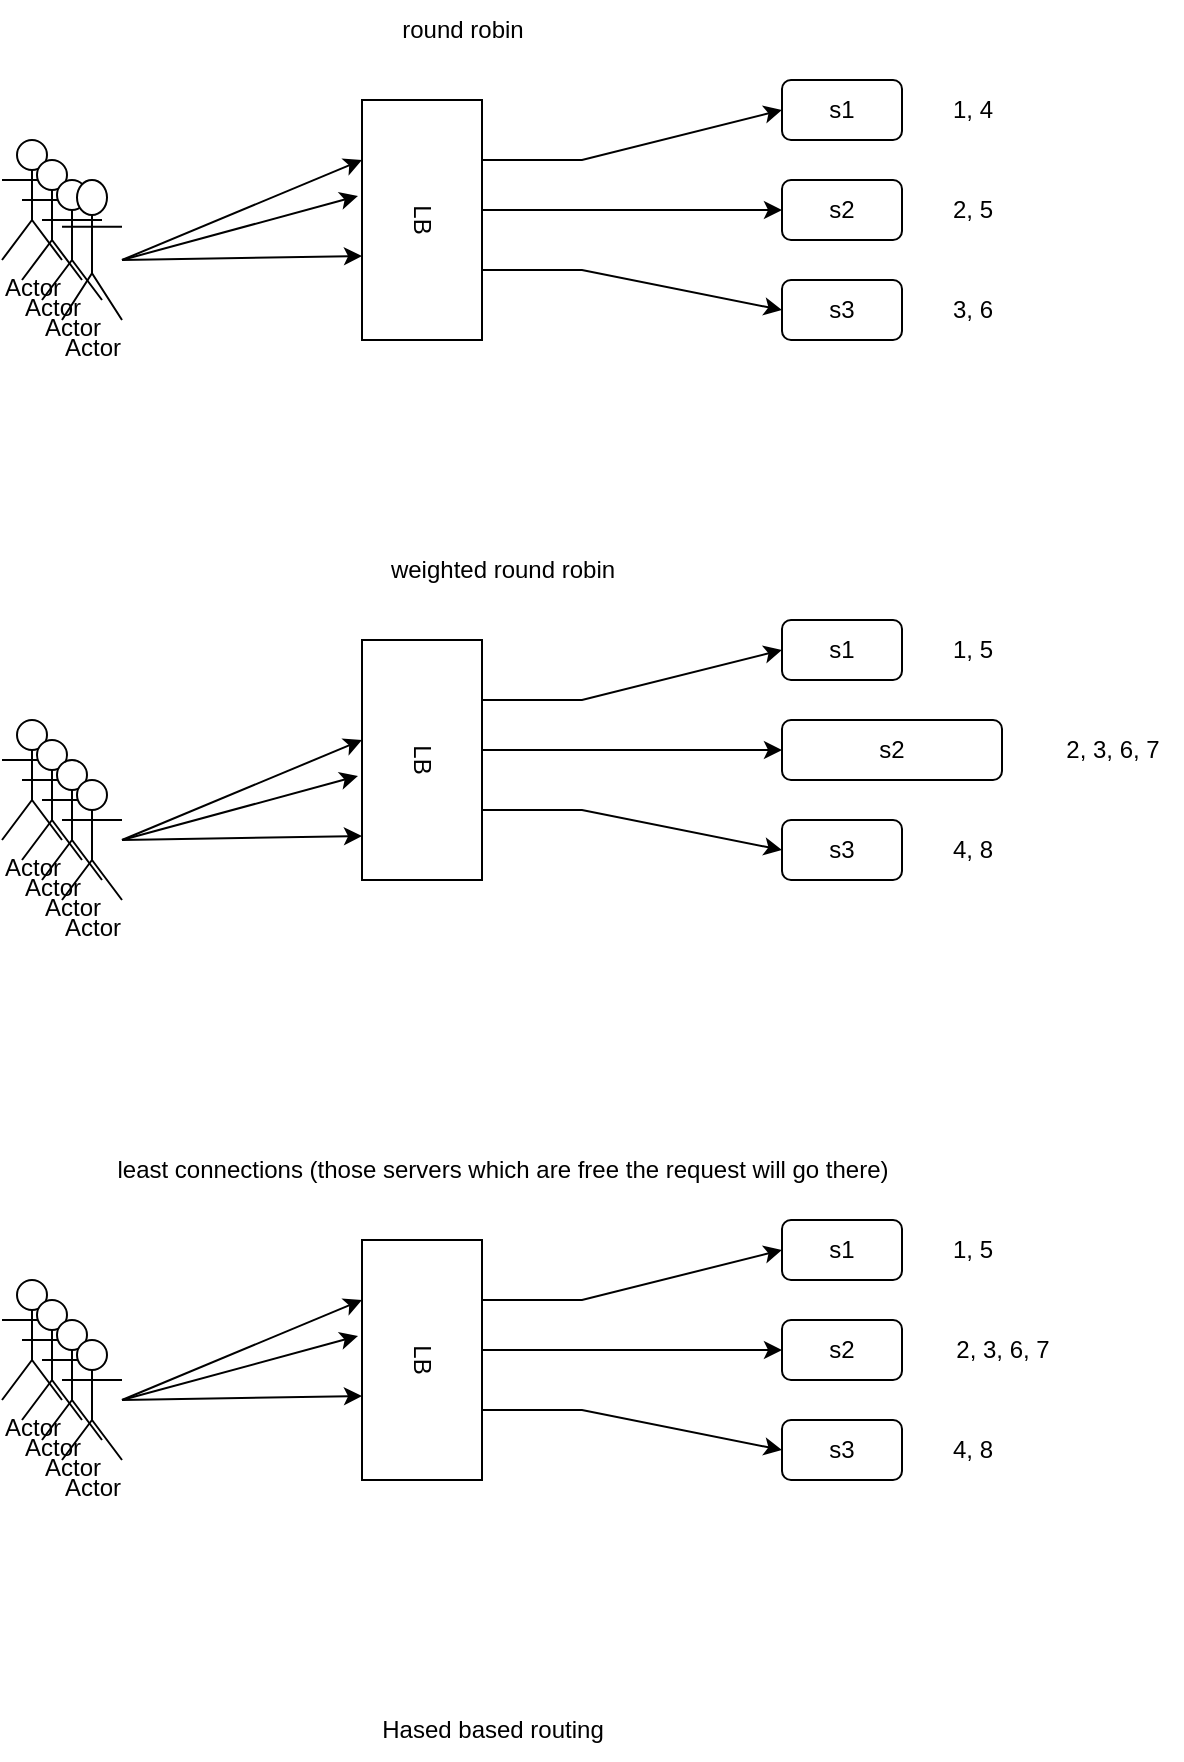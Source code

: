 <mxfile version="24.7.5">
  <diagram name="Page-1" id="eKm0VzZ6zvyhXqVyssxc">
    <mxGraphModel dx="880" dy="434" grid="1" gridSize="10" guides="1" tooltips="1" connect="1" arrows="1" fold="1" page="1" pageScale="1" pageWidth="1200" pageHeight="1600" math="0" shadow="0">
      <root>
        <mxCell id="0" />
        <mxCell id="1" parent="0" />
        <mxCell id="fp1AgDsGGKCfpJwvSOB1-1" value="LB" style="rounded=0;whiteSpace=wrap;html=1;rotation=90;" vertex="1" parent="1">
          <mxGeometry x="290" y="170" width="120" height="60" as="geometry" />
        </mxCell>
        <mxCell id="fp1AgDsGGKCfpJwvSOB1-2" value="s1" style="rounded=1;whiteSpace=wrap;html=1;" vertex="1" parent="1">
          <mxGeometry x="530" y="130" width="60" height="30" as="geometry" />
        </mxCell>
        <mxCell id="fp1AgDsGGKCfpJwvSOB1-3" value="s2" style="rounded=1;whiteSpace=wrap;html=1;" vertex="1" parent="1">
          <mxGeometry x="530" y="180" width="60" height="30" as="geometry" />
        </mxCell>
        <mxCell id="fp1AgDsGGKCfpJwvSOB1-4" value="s3" style="rounded=1;whiteSpace=wrap;html=1;" vertex="1" parent="1">
          <mxGeometry x="530" y="230" width="60" height="30" as="geometry" />
        </mxCell>
        <mxCell id="fp1AgDsGGKCfpJwvSOB1-5" value="" style="endArrow=classic;html=1;rounded=0;exitX=0.25;exitY=0;exitDx=0;exitDy=0;entryX=0;entryY=0.5;entryDx=0;entryDy=0;" edge="1" parent="1" source="fp1AgDsGGKCfpJwvSOB1-1" target="fp1AgDsGGKCfpJwvSOB1-2">
          <mxGeometry width="50" height="50" relative="1" as="geometry">
            <mxPoint x="410" y="200" as="sourcePoint" />
            <mxPoint x="480" y="170" as="targetPoint" />
            <Array as="points">
              <mxPoint x="430" y="170" />
            </Array>
          </mxGeometry>
        </mxCell>
        <mxCell id="fp1AgDsGGKCfpJwvSOB1-6" value="" style="endArrow=classic;html=1;rounded=0;exitX=0.25;exitY=0;exitDx=0;exitDy=0;entryX=0;entryY=0.5;entryDx=0;entryDy=0;" edge="1" parent="1" target="fp1AgDsGGKCfpJwvSOB1-3">
          <mxGeometry width="50" height="50" relative="1" as="geometry">
            <mxPoint x="380" y="195" as="sourcePoint" />
            <mxPoint x="530" y="170" as="targetPoint" />
            <Array as="points">
              <mxPoint x="430" y="195" />
            </Array>
          </mxGeometry>
        </mxCell>
        <mxCell id="fp1AgDsGGKCfpJwvSOB1-7" value="" style="endArrow=classic;html=1;rounded=0;exitX=0.25;exitY=0;exitDx=0;exitDy=0;entryX=0;entryY=0.5;entryDx=0;entryDy=0;" edge="1" parent="1" target="fp1AgDsGGKCfpJwvSOB1-4">
          <mxGeometry width="50" height="50" relative="1" as="geometry">
            <mxPoint x="380" y="225" as="sourcePoint" />
            <mxPoint x="530" y="200" as="targetPoint" />
            <Array as="points">
              <mxPoint x="430" y="225" />
            </Array>
          </mxGeometry>
        </mxCell>
        <mxCell id="fp1AgDsGGKCfpJwvSOB1-8" value="round robin" style="text;html=1;align=center;verticalAlign=middle;resizable=0;points=[];autosize=1;strokeColor=none;fillColor=none;" vertex="1" parent="1">
          <mxGeometry x="330" y="90" width="80" height="30" as="geometry" />
        </mxCell>
        <mxCell id="fp1AgDsGGKCfpJwvSOB1-9" value="1, 4" style="text;html=1;align=center;verticalAlign=middle;resizable=0;points=[];autosize=1;strokeColor=none;fillColor=none;" vertex="1" parent="1">
          <mxGeometry x="605" y="130" width="40" height="30" as="geometry" />
        </mxCell>
        <mxCell id="fp1AgDsGGKCfpJwvSOB1-10" value="2, 5" style="text;html=1;align=center;verticalAlign=middle;resizable=0;points=[];autosize=1;strokeColor=none;fillColor=none;" vertex="1" parent="1">
          <mxGeometry x="605" y="180" width="40" height="30" as="geometry" />
        </mxCell>
        <mxCell id="fp1AgDsGGKCfpJwvSOB1-11" value="3, 6" style="text;html=1;align=center;verticalAlign=middle;resizable=0;points=[];autosize=1;strokeColor=none;fillColor=none;" vertex="1" parent="1">
          <mxGeometry x="605" y="230" width="40" height="30" as="geometry" />
        </mxCell>
        <mxCell id="fp1AgDsGGKCfpJwvSOB1-12" value="LB" style="rounded=0;whiteSpace=wrap;html=1;rotation=90;" vertex="1" parent="1">
          <mxGeometry x="290" y="440" width="120" height="60" as="geometry" />
        </mxCell>
        <mxCell id="fp1AgDsGGKCfpJwvSOB1-13" value="s1" style="rounded=1;whiteSpace=wrap;html=1;" vertex="1" parent="1">
          <mxGeometry x="530" y="400" width="60" height="30" as="geometry" />
        </mxCell>
        <mxCell id="fp1AgDsGGKCfpJwvSOB1-14" value="s2" style="rounded=1;whiteSpace=wrap;html=1;" vertex="1" parent="1">
          <mxGeometry x="530" y="450" width="110" height="30" as="geometry" />
        </mxCell>
        <mxCell id="fp1AgDsGGKCfpJwvSOB1-15" value="s3" style="rounded=1;whiteSpace=wrap;html=1;" vertex="1" parent="1">
          <mxGeometry x="530" y="500" width="60" height="30" as="geometry" />
        </mxCell>
        <mxCell id="fp1AgDsGGKCfpJwvSOB1-16" value="" style="endArrow=classic;html=1;rounded=0;exitX=0.25;exitY=0;exitDx=0;exitDy=0;entryX=0;entryY=0.5;entryDx=0;entryDy=0;" edge="1" parent="1" source="fp1AgDsGGKCfpJwvSOB1-12" target="fp1AgDsGGKCfpJwvSOB1-13">
          <mxGeometry width="50" height="50" relative="1" as="geometry">
            <mxPoint x="410" y="470" as="sourcePoint" />
            <mxPoint x="480" y="440" as="targetPoint" />
            <Array as="points">
              <mxPoint x="430" y="440" />
            </Array>
          </mxGeometry>
        </mxCell>
        <mxCell id="fp1AgDsGGKCfpJwvSOB1-17" value="" style="endArrow=classic;html=1;rounded=0;exitX=0.25;exitY=0;exitDx=0;exitDy=0;entryX=0;entryY=0.5;entryDx=0;entryDy=0;" edge="1" parent="1" target="fp1AgDsGGKCfpJwvSOB1-14">
          <mxGeometry width="50" height="50" relative="1" as="geometry">
            <mxPoint x="380" y="465" as="sourcePoint" />
            <mxPoint x="530" y="440" as="targetPoint" />
            <Array as="points">
              <mxPoint x="430" y="465" />
            </Array>
          </mxGeometry>
        </mxCell>
        <mxCell id="fp1AgDsGGKCfpJwvSOB1-18" value="" style="endArrow=classic;html=1;rounded=0;exitX=0.25;exitY=0;exitDx=0;exitDy=0;entryX=0;entryY=0.5;entryDx=0;entryDy=0;" edge="1" parent="1" target="fp1AgDsGGKCfpJwvSOB1-15">
          <mxGeometry width="50" height="50" relative="1" as="geometry">
            <mxPoint x="380" y="495" as="sourcePoint" />
            <mxPoint x="530" y="470" as="targetPoint" />
            <Array as="points">
              <mxPoint x="430" y="495" />
            </Array>
          </mxGeometry>
        </mxCell>
        <mxCell id="fp1AgDsGGKCfpJwvSOB1-19" value="weighted round robin" style="text;html=1;align=center;verticalAlign=middle;resizable=0;points=[];autosize=1;strokeColor=none;fillColor=none;" vertex="1" parent="1">
          <mxGeometry x="320" y="360" width="140" height="30" as="geometry" />
        </mxCell>
        <mxCell id="fp1AgDsGGKCfpJwvSOB1-20" value="1, 5" style="text;html=1;align=center;verticalAlign=middle;resizable=0;points=[];autosize=1;strokeColor=none;fillColor=none;" vertex="1" parent="1">
          <mxGeometry x="605" y="400" width="40" height="30" as="geometry" />
        </mxCell>
        <mxCell id="fp1AgDsGGKCfpJwvSOB1-21" value="2, 3, 6, 7" style="text;html=1;align=center;verticalAlign=middle;resizable=0;points=[];autosize=1;strokeColor=none;fillColor=none;" vertex="1" parent="1">
          <mxGeometry x="660" y="450" width="70" height="30" as="geometry" />
        </mxCell>
        <mxCell id="fp1AgDsGGKCfpJwvSOB1-22" value="4, 8" style="text;html=1;align=center;verticalAlign=middle;resizable=0;points=[];autosize=1;strokeColor=none;fillColor=none;" vertex="1" parent="1">
          <mxGeometry x="605" y="500" width="40" height="30" as="geometry" />
        </mxCell>
        <mxCell id="fp1AgDsGGKCfpJwvSOB1-23" value="LB" style="rounded=0;whiteSpace=wrap;html=1;rotation=90;" vertex="1" parent="1">
          <mxGeometry x="290" y="740" width="120" height="60" as="geometry" />
        </mxCell>
        <mxCell id="fp1AgDsGGKCfpJwvSOB1-24" value="s1" style="rounded=1;whiteSpace=wrap;html=1;" vertex="1" parent="1">
          <mxGeometry x="530" y="700" width="60" height="30" as="geometry" />
        </mxCell>
        <mxCell id="fp1AgDsGGKCfpJwvSOB1-25" value="s2" style="rounded=1;whiteSpace=wrap;html=1;" vertex="1" parent="1">
          <mxGeometry x="530" y="750" width="60" height="30" as="geometry" />
        </mxCell>
        <mxCell id="fp1AgDsGGKCfpJwvSOB1-26" value="s3" style="rounded=1;whiteSpace=wrap;html=1;" vertex="1" parent="1">
          <mxGeometry x="530" y="800" width="60" height="30" as="geometry" />
        </mxCell>
        <mxCell id="fp1AgDsGGKCfpJwvSOB1-27" value="" style="endArrow=classic;html=1;rounded=0;exitX=0.25;exitY=0;exitDx=0;exitDy=0;entryX=0;entryY=0.5;entryDx=0;entryDy=0;" edge="1" parent="1" source="fp1AgDsGGKCfpJwvSOB1-23" target="fp1AgDsGGKCfpJwvSOB1-24">
          <mxGeometry width="50" height="50" relative="1" as="geometry">
            <mxPoint x="410" y="770" as="sourcePoint" />
            <mxPoint x="480" y="740" as="targetPoint" />
            <Array as="points">
              <mxPoint x="430" y="740" />
            </Array>
          </mxGeometry>
        </mxCell>
        <mxCell id="fp1AgDsGGKCfpJwvSOB1-28" value="" style="endArrow=classic;html=1;rounded=0;exitX=0.25;exitY=0;exitDx=0;exitDy=0;entryX=0;entryY=0.5;entryDx=0;entryDy=0;" edge="1" parent="1" target="fp1AgDsGGKCfpJwvSOB1-25">
          <mxGeometry width="50" height="50" relative="1" as="geometry">
            <mxPoint x="380" y="765" as="sourcePoint" />
            <mxPoint x="530" y="740" as="targetPoint" />
            <Array as="points">
              <mxPoint x="430" y="765" />
            </Array>
          </mxGeometry>
        </mxCell>
        <mxCell id="fp1AgDsGGKCfpJwvSOB1-29" value="" style="endArrow=classic;html=1;rounded=0;exitX=0.25;exitY=0;exitDx=0;exitDy=0;entryX=0;entryY=0.5;entryDx=0;entryDy=0;" edge="1" parent="1" target="fp1AgDsGGKCfpJwvSOB1-26">
          <mxGeometry width="50" height="50" relative="1" as="geometry">
            <mxPoint x="380" y="795" as="sourcePoint" />
            <mxPoint x="530" y="770" as="targetPoint" />
            <Array as="points">
              <mxPoint x="430" y="795" />
            </Array>
          </mxGeometry>
        </mxCell>
        <mxCell id="fp1AgDsGGKCfpJwvSOB1-30" value="least connections (those servers which are free the request will go there)" style="text;html=1;align=center;verticalAlign=middle;resizable=0;points=[];autosize=1;strokeColor=none;fillColor=none;" vertex="1" parent="1">
          <mxGeometry x="185" y="660" width="410" height="30" as="geometry" />
        </mxCell>
        <mxCell id="fp1AgDsGGKCfpJwvSOB1-31" value="1, 5" style="text;html=1;align=center;verticalAlign=middle;resizable=0;points=[];autosize=1;strokeColor=none;fillColor=none;" vertex="1" parent="1">
          <mxGeometry x="605" y="700" width="40" height="30" as="geometry" />
        </mxCell>
        <mxCell id="fp1AgDsGGKCfpJwvSOB1-32" value="2, 3, 6, 7" style="text;html=1;align=center;verticalAlign=middle;resizable=0;points=[];autosize=1;strokeColor=none;fillColor=none;" vertex="1" parent="1">
          <mxGeometry x="605" y="750" width="70" height="30" as="geometry" />
        </mxCell>
        <mxCell id="fp1AgDsGGKCfpJwvSOB1-33" value="4, 8" style="text;html=1;align=center;verticalAlign=middle;resizable=0;points=[];autosize=1;strokeColor=none;fillColor=none;" vertex="1" parent="1">
          <mxGeometry x="605" y="800" width="40" height="30" as="geometry" />
        </mxCell>
        <mxCell id="fp1AgDsGGKCfpJwvSOB1-34" value="Actor" style="shape=umlActor;verticalLabelPosition=bottom;verticalAlign=top;html=1;outlineConnect=0;" vertex="1" parent="1">
          <mxGeometry x="140" y="730" width="30" height="60" as="geometry" />
        </mxCell>
        <mxCell id="fp1AgDsGGKCfpJwvSOB1-35" value="Actor" style="shape=umlActor;verticalLabelPosition=bottom;verticalAlign=top;html=1;outlineConnect=0;" vertex="1" parent="1">
          <mxGeometry x="150" y="740" width="30" height="60" as="geometry" />
        </mxCell>
        <mxCell id="fp1AgDsGGKCfpJwvSOB1-36" value="Actor" style="shape=umlActor;verticalLabelPosition=bottom;verticalAlign=top;html=1;outlineConnect=0;" vertex="1" parent="1">
          <mxGeometry x="160" y="750" width="30" height="60" as="geometry" />
        </mxCell>
        <mxCell id="fp1AgDsGGKCfpJwvSOB1-37" value="Actor" style="shape=umlActor;verticalLabelPosition=bottom;verticalAlign=top;html=1;outlineConnect=0;" vertex="1" parent="1">
          <mxGeometry x="170" y="760" width="30" height="60" as="geometry" />
        </mxCell>
        <mxCell id="fp1AgDsGGKCfpJwvSOB1-38" value="" style="endArrow=classic;html=1;rounded=0;entryX=0.4;entryY=1.033;entryDx=0;entryDy=0;entryPerimeter=0;" edge="1" parent="1" target="fp1AgDsGGKCfpJwvSOB1-23">
          <mxGeometry width="50" height="50" relative="1" as="geometry">
            <mxPoint x="200" y="790" as="sourcePoint" />
            <mxPoint x="250" y="740" as="targetPoint" />
            <Array as="points" />
          </mxGeometry>
        </mxCell>
        <mxCell id="fp1AgDsGGKCfpJwvSOB1-40" value="" style="endArrow=classic;html=1;rounded=0;entryX=0.25;entryY=1;entryDx=0;entryDy=0;" edge="1" parent="1" target="fp1AgDsGGKCfpJwvSOB1-23">
          <mxGeometry width="50" height="50" relative="1" as="geometry">
            <mxPoint x="200" y="790" as="sourcePoint" />
            <mxPoint x="250" y="740" as="targetPoint" />
          </mxGeometry>
        </mxCell>
        <mxCell id="fp1AgDsGGKCfpJwvSOB1-42" value="" style="endArrow=classic;html=1;rounded=0;entryX=0.4;entryY=1.033;entryDx=0;entryDy=0;entryPerimeter=0;" edge="1" parent="1">
          <mxGeometry width="50" height="50" relative="1" as="geometry">
            <mxPoint x="200" y="790" as="sourcePoint" />
            <mxPoint x="320" y="788" as="targetPoint" />
            <Array as="points" />
          </mxGeometry>
        </mxCell>
        <mxCell id="fp1AgDsGGKCfpJwvSOB1-43" value="Actor" style="shape=umlActor;verticalLabelPosition=bottom;verticalAlign=top;html=1;outlineConnect=0;" vertex="1" parent="1">
          <mxGeometry x="140" y="450" width="30" height="60" as="geometry" />
        </mxCell>
        <mxCell id="fp1AgDsGGKCfpJwvSOB1-44" value="Actor" style="shape=umlActor;verticalLabelPosition=bottom;verticalAlign=top;html=1;outlineConnect=0;" vertex="1" parent="1">
          <mxGeometry x="150" y="460" width="30" height="60" as="geometry" />
        </mxCell>
        <mxCell id="fp1AgDsGGKCfpJwvSOB1-45" value="Actor" style="shape=umlActor;verticalLabelPosition=bottom;verticalAlign=top;html=1;outlineConnect=0;" vertex="1" parent="1">
          <mxGeometry x="160" y="470" width="30" height="60" as="geometry" />
        </mxCell>
        <mxCell id="fp1AgDsGGKCfpJwvSOB1-46" value="Actor" style="shape=umlActor;verticalLabelPosition=bottom;verticalAlign=top;html=1;outlineConnect=0;" vertex="1" parent="1">
          <mxGeometry x="170" y="480" width="30" height="60" as="geometry" />
        </mxCell>
        <mxCell id="fp1AgDsGGKCfpJwvSOB1-47" value="" style="endArrow=classic;html=1;rounded=0;entryX=0.4;entryY=1.033;entryDx=0;entryDy=0;entryPerimeter=0;" edge="1" parent="1">
          <mxGeometry width="50" height="50" relative="1" as="geometry">
            <mxPoint x="200" y="510" as="sourcePoint" />
            <mxPoint x="318" y="478" as="targetPoint" />
            <Array as="points" />
          </mxGeometry>
        </mxCell>
        <mxCell id="fp1AgDsGGKCfpJwvSOB1-48" value="" style="endArrow=classic;html=1;rounded=0;entryX=0.25;entryY=1;entryDx=0;entryDy=0;" edge="1" parent="1">
          <mxGeometry width="50" height="50" relative="1" as="geometry">
            <mxPoint x="200" y="510" as="sourcePoint" />
            <mxPoint x="320" y="460" as="targetPoint" />
          </mxGeometry>
        </mxCell>
        <mxCell id="fp1AgDsGGKCfpJwvSOB1-49" value="" style="endArrow=classic;html=1;rounded=0;entryX=0.4;entryY=1.033;entryDx=0;entryDy=0;entryPerimeter=0;" edge="1" parent="1">
          <mxGeometry width="50" height="50" relative="1" as="geometry">
            <mxPoint x="200" y="510" as="sourcePoint" />
            <mxPoint x="320" y="508" as="targetPoint" />
            <Array as="points" />
          </mxGeometry>
        </mxCell>
        <mxCell id="fp1AgDsGGKCfpJwvSOB1-50" value="Actor" style="shape=umlActor;verticalLabelPosition=bottom;verticalAlign=top;html=1;outlineConnect=0;" vertex="1" parent="1">
          <mxGeometry x="140" y="160" width="30" height="60" as="geometry" />
        </mxCell>
        <mxCell id="fp1AgDsGGKCfpJwvSOB1-51" value="Actor" style="shape=umlActor;verticalLabelPosition=bottom;verticalAlign=top;html=1;outlineConnect=0;" vertex="1" parent="1">
          <mxGeometry x="150" y="170" width="30" height="60" as="geometry" />
        </mxCell>
        <mxCell id="fp1AgDsGGKCfpJwvSOB1-52" value="Actor" style="shape=umlActor;verticalLabelPosition=bottom;verticalAlign=top;html=1;outlineConnect=0;" vertex="1" parent="1">
          <mxGeometry x="160" y="180" width="30" height="60" as="geometry" />
        </mxCell>
        <mxCell id="fp1AgDsGGKCfpJwvSOB1-53" value="Actor" style="shape=umlActor;verticalLabelPosition=bottom;verticalAlign=top;html=1;outlineConnect=0;" vertex="1" parent="1">
          <mxGeometry x="170" y="180" width="30" height="70" as="geometry" />
        </mxCell>
        <mxCell id="fp1AgDsGGKCfpJwvSOB1-54" value="" style="endArrow=classic;html=1;rounded=0;entryX=0.4;entryY=1.033;entryDx=0;entryDy=0;entryPerimeter=0;" edge="1" parent="1">
          <mxGeometry width="50" height="50" relative="1" as="geometry">
            <mxPoint x="200" y="220" as="sourcePoint" />
            <mxPoint x="318" y="188" as="targetPoint" />
            <Array as="points" />
          </mxGeometry>
        </mxCell>
        <mxCell id="fp1AgDsGGKCfpJwvSOB1-55" value="" style="endArrow=classic;html=1;rounded=0;entryX=0.25;entryY=1;entryDx=0;entryDy=0;" edge="1" parent="1">
          <mxGeometry width="50" height="50" relative="1" as="geometry">
            <mxPoint x="200" y="220" as="sourcePoint" />
            <mxPoint x="320" y="170" as="targetPoint" />
          </mxGeometry>
        </mxCell>
        <mxCell id="fp1AgDsGGKCfpJwvSOB1-56" value="" style="endArrow=classic;html=1;rounded=0;entryX=0.4;entryY=1.033;entryDx=0;entryDy=0;entryPerimeter=0;" edge="1" parent="1">
          <mxGeometry width="50" height="50" relative="1" as="geometry">
            <mxPoint x="200" y="220" as="sourcePoint" />
            <mxPoint x="320" y="218" as="targetPoint" />
            <Array as="points" />
          </mxGeometry>
        </mxCell>
        <mxCell id="fp1AgDsGGKCfpJwvSOB1-57" value="Hased based routing" style="text;html=1;align=center;verticalAlign=middle;resizable=0;points=[];autosize=1;strokeColor=none;fillColor=none;" vertex="1" parent="1">
          <mxGeometry x="320" y="940" width="130" height="30" as="geometry" />
        </mxCell>
      </root>
    </mxGraphModel>
  </diagram>
</mxfile>

